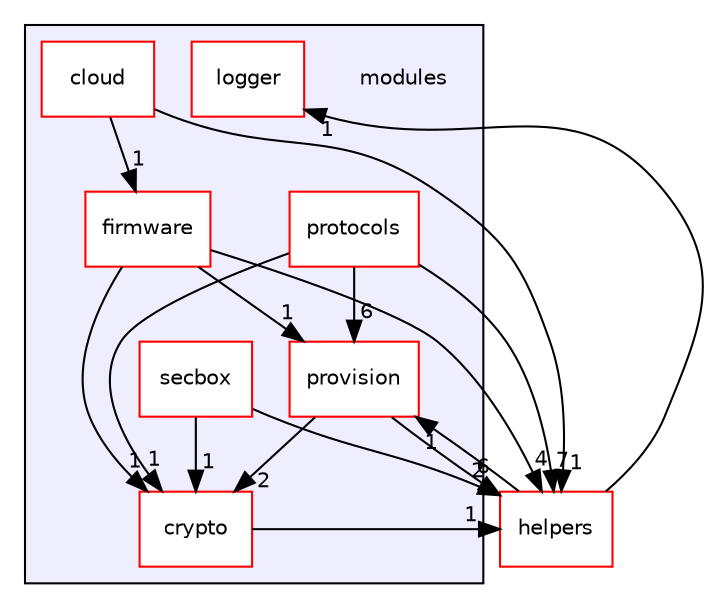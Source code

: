 digraph "modules" {
  compound=true
  node [ fontsize="10", fontname="Helvetica"];
  edge [ labelfontsize="10", labelfontname="Helvetica"];
  subgraph clusterdir_e05d7e2b1ecd646af5bb94391405f3b5 {
    graph [ bgcolor="#eeeeff", pencolor="black", label="" URL="dir_e05d7e2b1ecd646af5bb94391405f3b5.html"];
    dir_e05d7e2b1ecd646af5bb94391405f3b5 [shape=plaintext label="modules"];
    dir_c2bc7b333dae3dc596d772ea49fb7d6a [shape=box label="cloud" color="red" fillcolor="white" style="filled" URL="dir_c2bc7b333dae3dc596d772ea49fb7d6a.html"];
    dir_fdd8a560e62e0c17cb1c1d2c36eb6160 [shape=box label="crypto" color="red" fillcolor="white" style="filled" URL="dir_fdd8a560e62e0c17cb1c1d2c36eb6160.html"];
    dir_0d1d4944cba7f334923ee9c099e4674f [shape=box label="firmware" color="red" fillcolor="white" style="filled" URL="dir_0d1d4944cba7f334923ee9c099e4674f.html"];
    dir_723a28d556fed8d8e31dcd7fff9df5cd [shape=box label="logger" color="red" fillcolor="white" style="filled" URL="dir_723a28d556fed8d8e31dcd7fff9df5cd.html"];
    dir_2bd68166f0904077a554350189b98b53 [shape=box label="protocols" color="red" fillcolor="white" style="filled" URL="dir_2bd68166f0904077a554350189b98b53.html"];
    dir_82c980a174055921978dd849981d489c [shape=box label="provision" color="red" fillcolor="white" style="filled" URL="dir_82c980a174055921978dd849981d489c.html"];
    dir_e15bd4d06cdfc9f70d8980947ffbb6ce [shape=box label="secbox" color="red" fillcolor="white" style="filled" URL="dir_e15bd4d06cdfc9f70d8980947ffbb6ce.html"];
  }
  dir_861f50189fda057e6c57d1c1130602b3 [shape=box label="helpers" fillcolor="white" style="filled" color="red" URL="dir_861f50189fda057e6c57d1c1130602b3.html"];
  dir_0d1d4944cba7f334923ee9c099e4674f->dir_fdd8a560e62e0c17cb1c1d2c36eb6160 [headlabel="1", labeldistance=1.5 headhref="dir_000038_000014.html"];
  dir_0d1d4944cba7f334923ee9c099e4674f->dir_861f50189fda057e6c57d1c1130602b3 [headlabel="4", labeldistance=1.5 headhref="dir_000038_000052.html"];
  dir_0d1d4944cba7f334923ee9c099e4674f->dir_82c980a174055921978dd849981d489c [headlabel="1", labeldistance=1.5 headhref="dir_000038_000068.html"];
  dir_2bd68166f0904077a554350189b98b53->dir_fdd8a560e62e0c17cb1c1d2c36eb6160 [headlabel="1", labeldistance=1.5 headhref="dir_000043_000014.html"];
  dir_2bd68166f0904077a554350189b98b53->dir_861f50189fda057e6c57d1c1130602b3 [headlabel="7", labeldistance=1.5 headhref="dir_000043_000052.html"];
  dir_2bd68166f0904077a554350189b98b53->dir_82c980a174055921978dd849981d489c [headlabel="6", labeldistance=1.5 headhref="dir_000043_000068.html"];
  dir_c2bc7b333dae3dc596d772ea49fb7d6a->dir_0d1d4944cba7f334923ee9c099e4674f [headlabel="1", labeldistance=1.5 headhref="dir_000009_000038.html"];
  dir_c2bc7b333dae3dc596d772ea49fb7d6a->dir_861f50189fda057e6c57d1c1130602b3 [headlabel="1", labeldistance=1.5 headhref="dir_000009_000052.html"];
  dir_861f50189fda057e6c57d1c1130602b3->dir_723a28d556fed8d8e31dcd7fff9df5cd [headlabel="1", labeldistance=1.5 headhref="dir_000052_000058.html"];
  dir_861f50189fda057e6c57d1c1130602b3->dir_82c980a174055921978dd849981d489c [headlabel="1", labeldistance=1.5 headhref="dir_000052_000068.html"];
  dir_fdd8a560e62e0c17cb1c1d2c36eb6160->dir_861f50189fda057e6c57d1c1130602b3 [headlabel="1", labeldistance=1.5 headhref="dir_000014_000052.html"];
  dir_e15bd4d06cdfc9f70d8980947ffbb6ce->dir_fdd8a560e62e0c17cb1c1d2c36eb6160 [headlabel="1", labeldistance=1.5 headhref="dir_000075_000014.html"];
  dir_e15bd4d06cdfc9f70d8980947ffbb6ce->dir_861f50189fda057e6c57d1c1130602b3 [headlabel="2", labeldistance=1.5 headhref="dir_000075_000052.html"];
  dir_82c980a174055921978dd849981d489c->dir_fdd8a560e62e0c17cb1c1d2c36eb6160 [headlabel="2", labeldistance=1.5 headhref="dir_000068_000014.html"];
  dir_82c980a174055921978dd849981d489c->dir_861f50189fda057e6c57d1c1130602b3 [headlabel="6", labeldistance=1.5 headhref="dir_000068_000052.html"];
}
